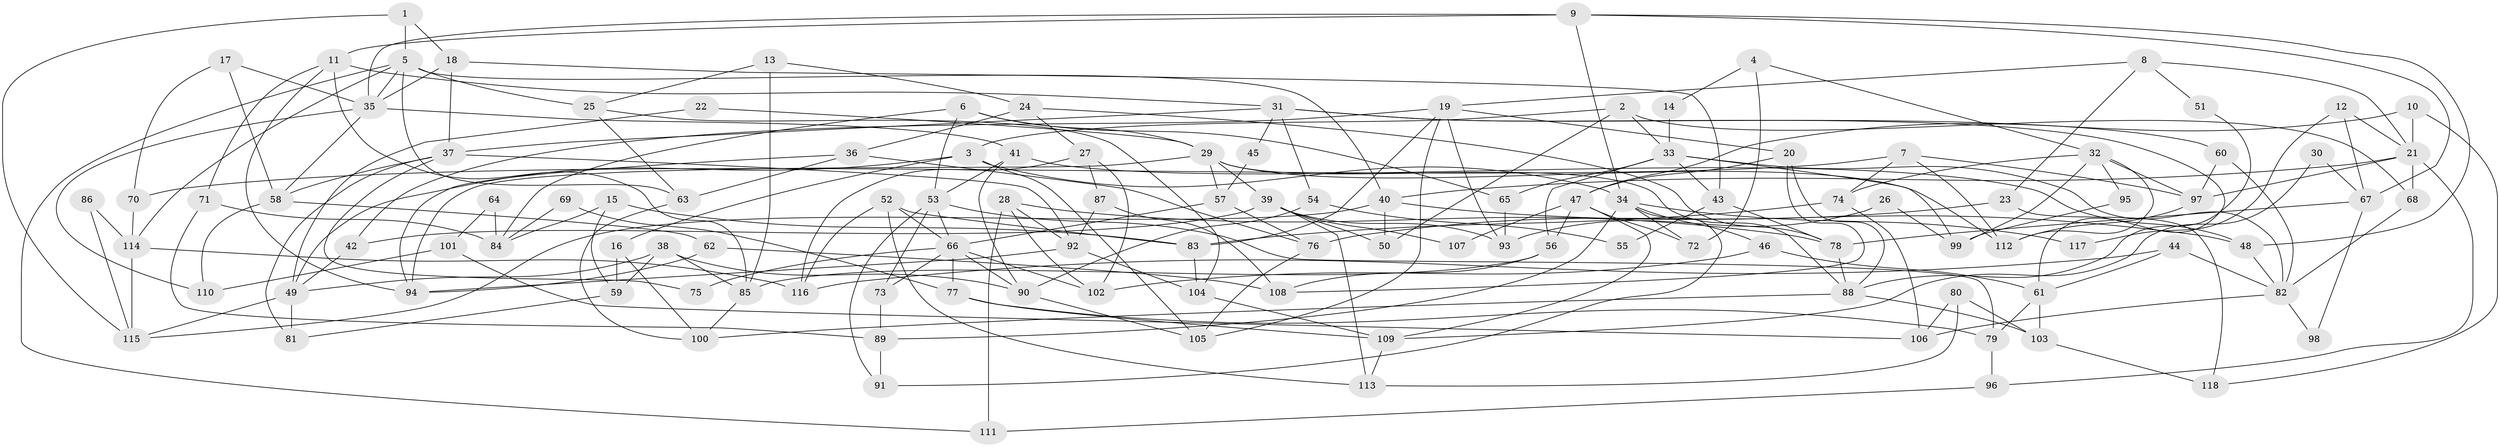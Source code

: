 // coarse degree distribution, {5: 0.1694915254237288, 11: 0.03389830508474576, 19: 0.01694915254237288, 6: 0.03389830508474576, 8: 0.06779661016949153, 4: 0.23728813559322035, 13: 0.03389830508474576, 16: 0.01694915254237288, 3: 0.1694915254237288, 7: 0.06779661016949153, 2: 0.1016949152542373, 10: 0.01694915254237288, 9: 0.01694915254237288, 12: 0.01694915254237288}
// Generated by graph-tools (version 1.1) at 2025/18/03/04/25 18:18:59]
// undirected, 118 vertices, 236 edges
graph export_dot {
graph [start="1"]
  node [color=gray90,style=filled];
  1;
  2;
  3;
  4;
  5;
  6;
  7;
  8;
  9;
  10;
  11;
  12;
  13;
  14;
  15;
  16;
  17;
  18;
  19;
  20;
  21;
  22;
  23;
  24;
  25;
  26;
  27;
  28;
  29;
  30;
  31;
  32;
  33;
  34;
  35;
  36;
  37;
  38;
  39;
  40;
  41;
  42;
  43;
  44;
  45;
  46;
  47;
  48;
  49;
  50;
  51;
  52;
  53;
  54;
  55;
  56;
  57;
  58;
  59;
  60;
  61;
  62;
  63;
  64;
  65;
  66;
  67;
  68;
  69;
  70;
  71;
  72;
  73;
  74;
  75;
  76;
  77;
  78;
  79;
  80;
  81;
  82;
  83;
  84;
  85;
  86;
  87;
  88;
  89;
  90;
  91;
  92;
  93;
  94;
  95;
  96;
  97;
  98;
  99;
  100;
  101;
  102;
  103;
  104;
  105;
  106;
  107;
  108;
  109;
  110;
  111;
  112;
  113;
  114;
  115;
  116;
  117;
  118;
  1 -- 115;
  1 -- 5;
  1 -- 18;
  2 -- 33;
  2 -- 68;
  2 -- 3;
  2 -- 50;
  3 -- 34;
  3 -- 16;
  3 -- 49;
  3 -- 105;
  4 -- 32;
  4 -- 72;
  4 -- 14;
  5 -- 111;
  5 -- 25;
  5 -- 35;
  5 -- 40;
  5 -- 63;
  5 -- 114;
  6 -- 29;
  6 -- 53;
  6 -- 65;
  6 -- 84;
  7 -- 74;
  7 -- 70;
  7 -- 97;
  7 -- 112;
  8 -- 23;
  8 -- 19;
  8 -- 21;
  8 -- 51;
  9 -- 35;
  9 -- 11;
  9 -- 34;
  9 -- 48;
  9 -- 67;
  10 -- 47;
  10 -- 21;
  10 -- 118;
  11 -- 31;
  11 -- 71;
  11 -- 85;
  11 -- 94;
  12 -- 21;
  12 -- 67;
  12 -- 117;
  13 -- 85;
  13 -- 24;
  13 -- 25;
  14 -- 33;
  15 -- 83;
  15 -- 59;
  15 -- 84;
  16 -- 59;
  16 -- 100;
  17 -- 35;
  17 -- 58;
  17 -- 70;
  18 -- 35;
  18 -- 37;
  18 -- 43;
  19 -- 105;
  19 -- 20;
  19 -- 42;
  19 -- 83;
  19 -- 93;
  20 -- 108;
  20 -- 88;
  20 -- 47;
  21 -- 40;
  21 -- 68;
  21 -- 96;
  21 -- 97;
  22 -- 49;
  22 -- 29;
  23 -- 76;
  23 -- 118;
  24 -- 36;
  24 -- 27;
  24 -- 78;
  25 -- 63;
  25 -- 104;
  26 -- 93;
  26 -- 99;
  27 -- 102;
  27 -- 116;
  27 -- 87;
  28 -- 92;
  28 -- 78;
  28 -- 102;
  28 -- 111;
  29 -- 39;
  29 -- 112;
  29 -- 57;
  29 -- 88;
  29 -- 94;
  30 -- 109;
  30 -- 67;
  31 -- 37;
  31 -- 60;
  31 -- 45;
  31 -- 54;
  31 -- 61;
  32 -- 112;
  32 -- 97;
  32 -- 74;
  32 -- 95;
  32 -- 99;
  33 -- 65;
  33 -- 43;
  33 -- 56;
  33 -- 82;
  33 -- 99;
  34 -- 46;
  34 -- 72;
  34 -- 89;
  34 -- 91;
  34 -- 117;
  35 -- 41;
  35 -- 58;
  35 -- 110;
  36 -- 94;
  36 -- 63;
  36 -- 76;
  37 -- 58;
  37 -- 75;
  37 -- 81;
  37 -- 92;
  38 -- 90;
  38 -- 49;
  38 -- 59;
  38 -- 85;
  39 -- 113;
  39 -- 50;
  39 -- 42;
  39 -- 93;
  39 -- 107;
  40 -- 48;
  40 -- 50;
  40 -- 115;
  41 -- 48;
  41 -- 90;
  41 -- 53;
  42 -- 49;
  43 -- 78;
  43 -- 55;
  44 -- 116;
  44 -- 82;
  44 -- 61;
  45 -- 57;
  46 -- 61;
  46 -- 102;
  47 -- 56;
  47 -- 72;
  47 -- 107;
  47 -- 109;
  48 -- 82;
  49 -- 81;
  49 -- 115;
  51 -- 88;
  52 -- 83;
  52 -- 66;
  52 -- 113;
  52 -- 116;
  53 -- 91;
  53 -- 66;
  53 -- 73;
  53 -- 79;
  54 -- 90;
  54 -- 55;
  56 -- 85;
  56 -- 108;
  57 -- 66;
  57 -- 76;
  58 -- 62;
  58 -- 110;
  59 -- 81;
  60 -- 97;
  60 -- 82;
  61 -- 79;
  61 -- 103;
  62 -- 94;
  62 -- 108;
  63 -- 100;
  64 -- 101;
  64 -- 84;
  65 -- 93;
  66 -- 77;
  66 -- 73;
  66 -- 75;
  66 -- 90;
  66 -- 102;
  67 -- 78;
  67 -- 98;
  68 -- 82;
  69 -- 77;
  69 -- 84;
  70 -- 114;
  71 -- 84;
  71 -- 89;
  73 -- 89;
  74 -- 83;
  74 -- 106;
  76 -- 105;
  77 -- 109;
  77 -- 79;
  78 -- 88;
  79 -- 96;
  80 -- 113;
  80 -- 103;
  80 -- 106;
  82 -- 106;
  82 -- 98;
  83 -- 104;
  85 -- 100;
  86 -- 114;
  86 -- 115;
  87 -- 92;
  87 -- 108;
  88 -- 100;
  88 -- 103;
  89 -- 91;
  90 -- 105;
  92 -- 94;
  92 -- 104;
  95 -- 99;
  96 -- 111;
  97 -- 112;
  101 -- 106;
  101 -- 110;
  103 -- 118;
  104 -- 109;
  109 -- 113;
  114 -- 115;
  114 -- 116;
}
